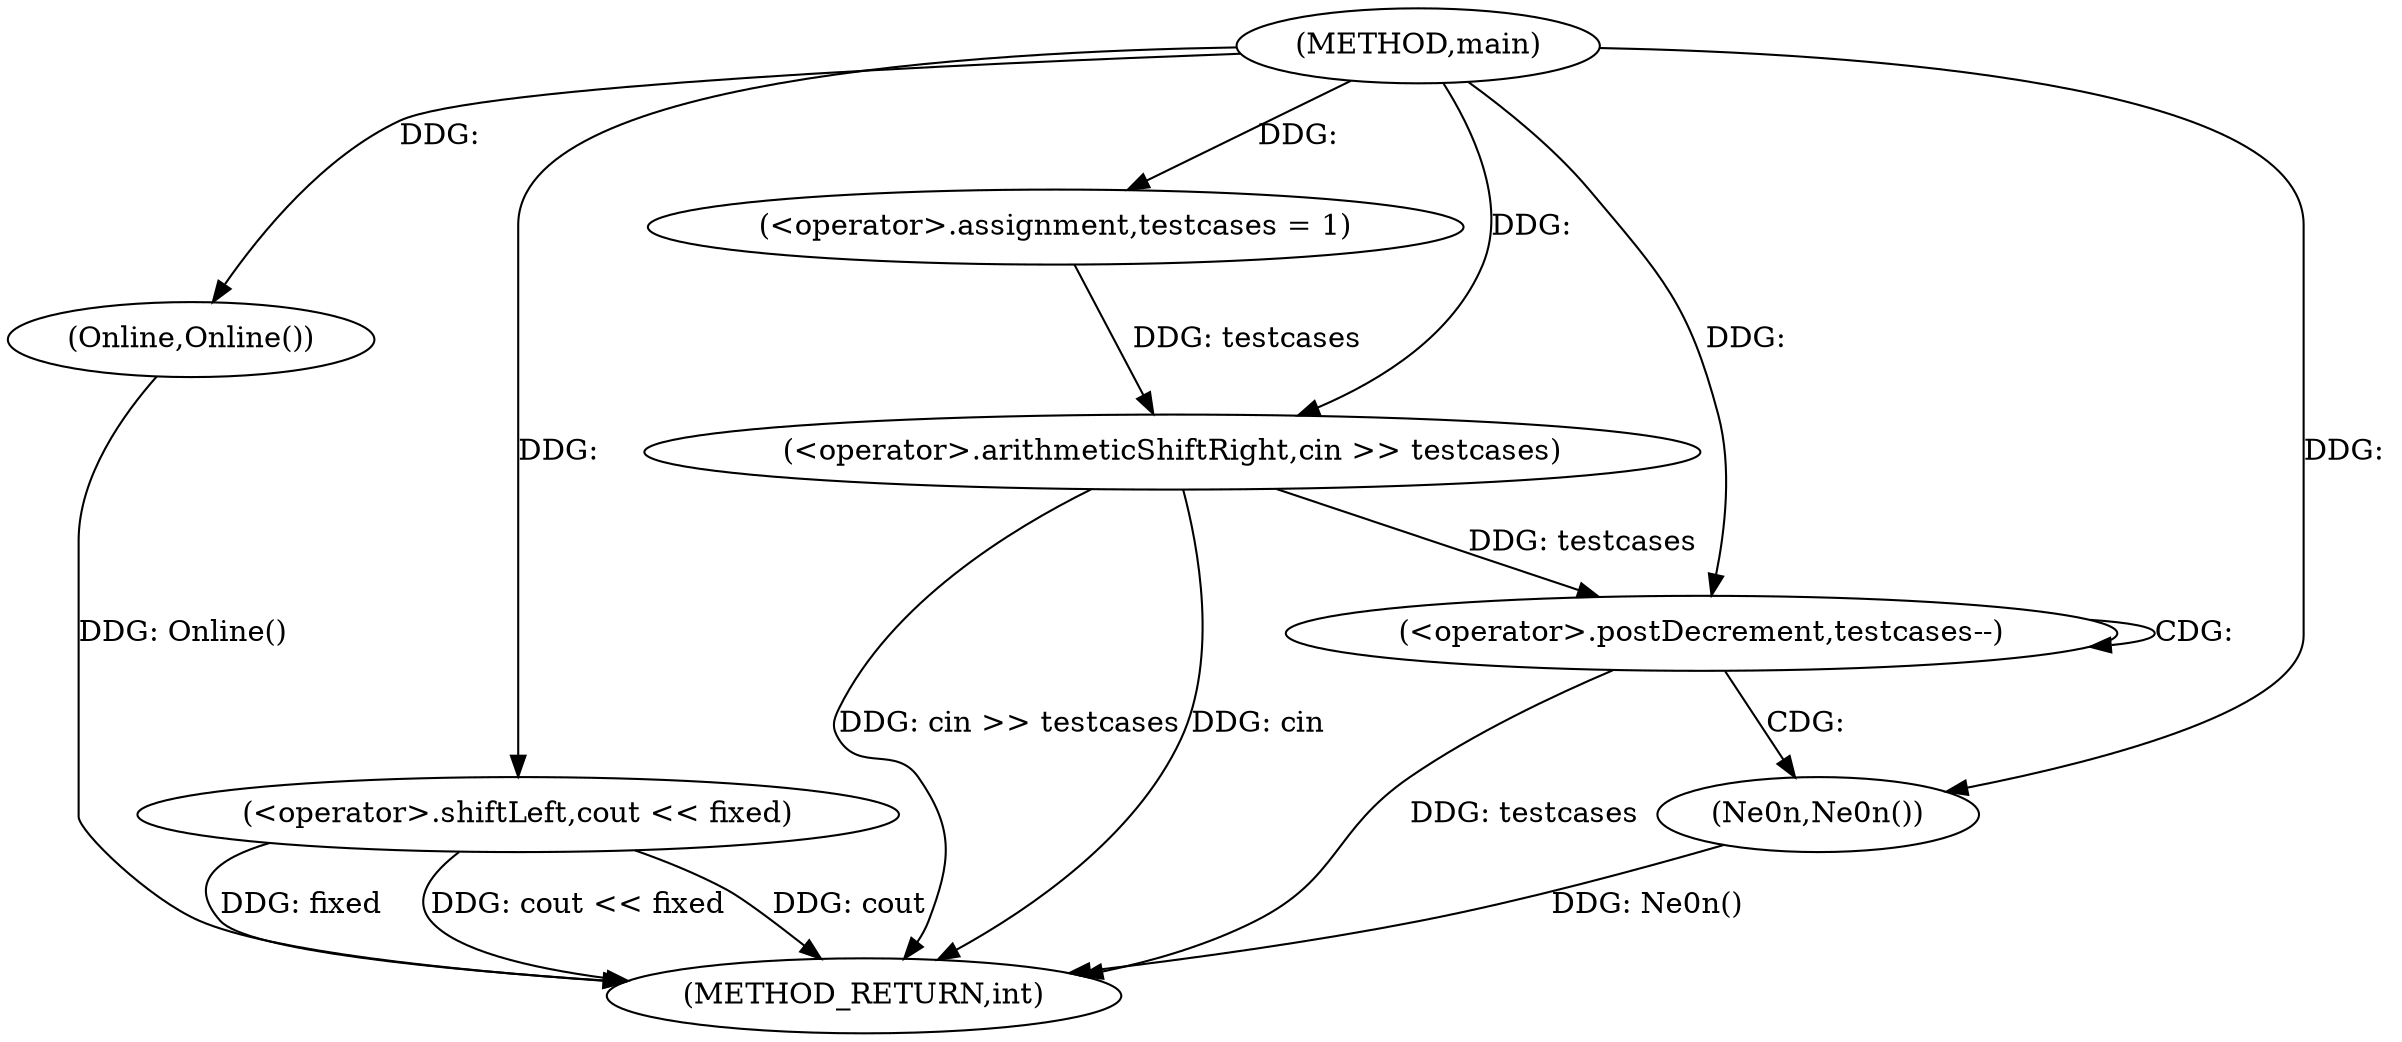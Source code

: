 digraph "main" {  
"1000152" [label = "(METHOD,main)" ]
"1000171" [label = "(METHOD_RETURN,int)" ]
"1000154" [label = "(Online,Online())" ]
"1000155" [label = "(<operator>.shiftLeft,cout << fixed)" ]
"1000159" [label = "(<operator>.assignment,testcases = 1)" ]
"1000163" [label = "(<operator>.arithmeticShiftRight,cin >> testcases)" ]
"1000167" [label = "(<operator>.postDecrement,testcases--)" ]
"1000170" [label = "(Ne0n,Ne0n())" ]
  "1000154" -> "1000171"  [ label = "DDG: Online()"] 
  "1000155" -> "1000171"  [ label = "DDG: fixed"] 
  "1000155" -> "1000171"  [ label = "DDG: cout << fixed"] 
  "1000163" -> "1000171"  [ label = "DDG: cin >> testcases"] 
  "1000167" -> "1000171"  [ label = "DDG: testcases"] 
  "1000170" -> "1000171"  [ label = "DDG: Ne0n()"] 
  "1000155" -> "1000171"  [ label = "DDG: cout"] 
  "1000163" -> "1000171"  [ label = "DDG: cin"] 
  "1000152" -> "1000154"  [ label = "DDG: "] 
  "1000152" -> "1000159"  [ label = "DDG: "] 
  "1000152" -> "1000155"  [ label = "DDG: "] 
  "1000152" -> "1000163"  [ label = "DDG: "] 
  "1000159" -> "1000163"  [ label = "DDG: testcases"] 
  "1000163" -> "1000167"  [ label = "DDG: testcases"] 
  "1000152" -> "1000167"  [ label = "DDG: "] 
  "1000152" -> "1000170"  [ label = "DDG: "] 
  "1000167" -> "1000170"  [ label = "CDG: "] 
  "1000167" -> "1000167"  [ label = "CDG: "] 
}
